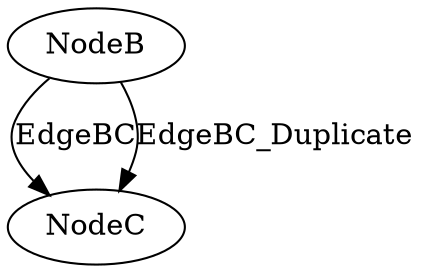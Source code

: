 digraph G3 {
    // Nodes
    uuid5 [label="NodeB"]; // Same label as uuid2 in graph1.dot
    uuid6 [label="NodeC"]; // Same label as uuid4 in graph2.dot
    
    // Edges
    uuid5 -> uuid6 [label="EdgeBC", provider="Provider3", ref="Ref3"];
    uuid5 -> uuid6 [label="EdgeBC_Duplicate", provider="Provider3_Duplicate", ref="Ref3_Duplicate"];
}


